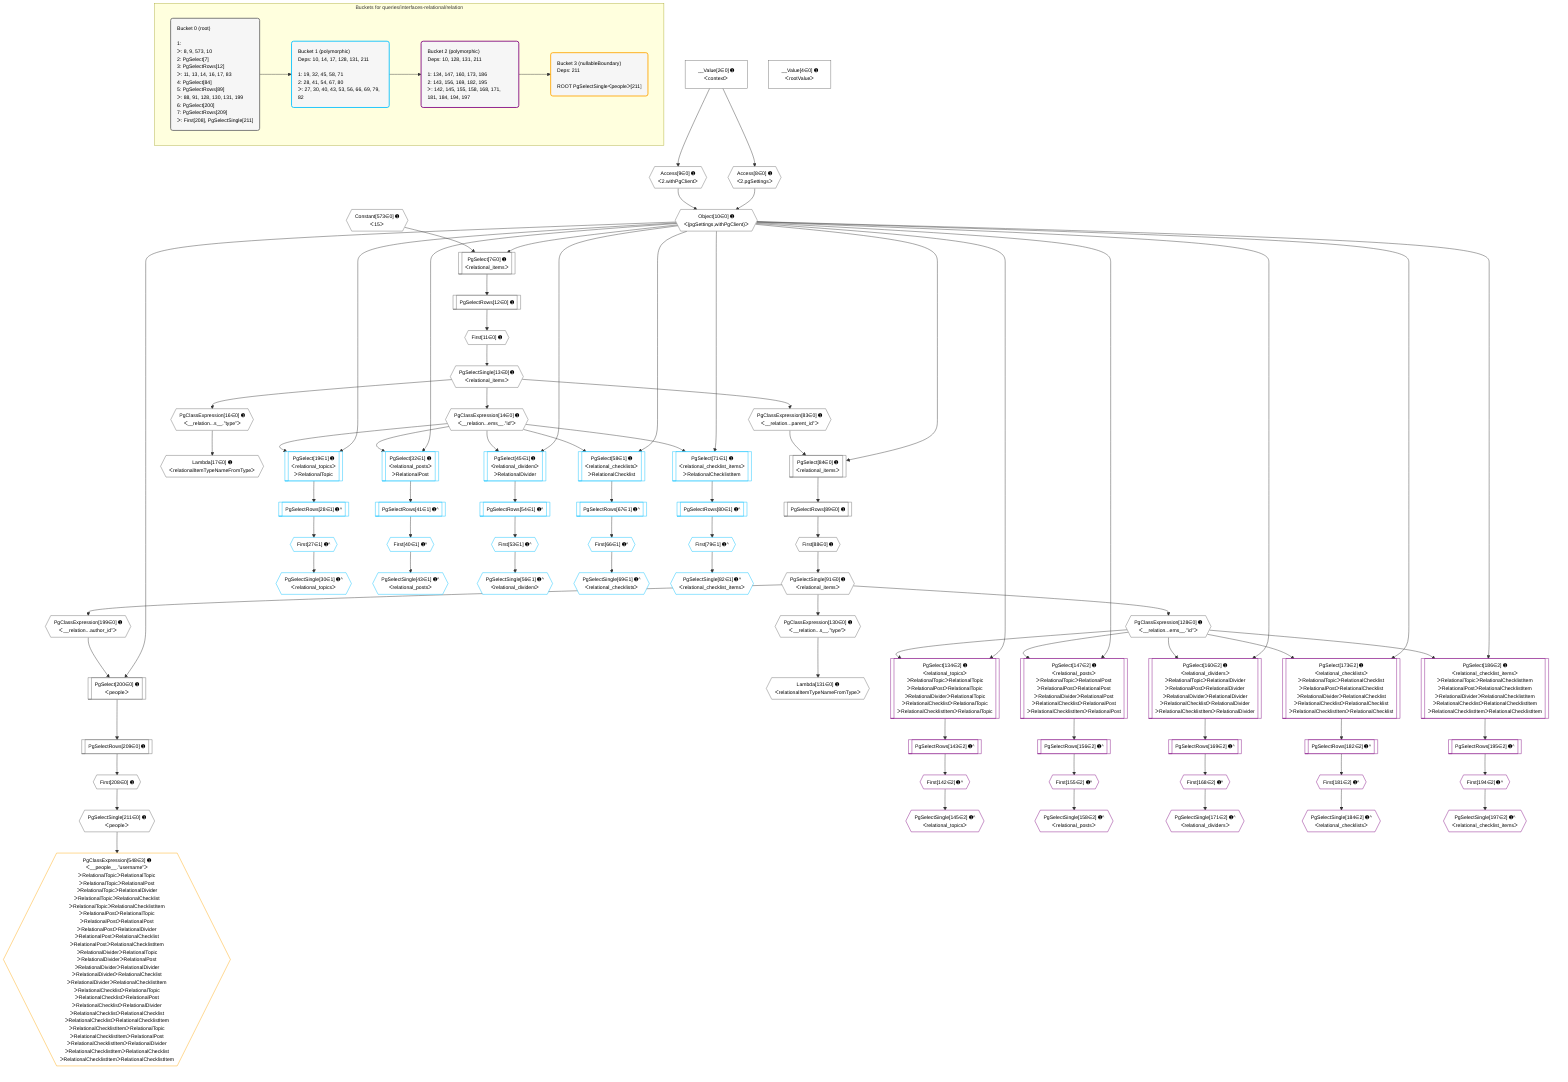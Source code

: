 %%{init: {'themeVariables': { 'fontSize': '12px'}}}%%
graph TD
    classDef path fill:#eee,stroke:#000,color:#000
    classDef plan fill:#fff,stroke-width:1px,color:#000
    classDef itemplan fill:#fff,stroke-width:2px,color:#000
    classDef unbatchedplan fill:#dff,stroke-width:1px,color:#000
    classDef sideeffectplan fill:#fcc,stroke-width:2px,color:#000
    classDef bucket fill:#f6f6f6,color:#000,stroke-width:2px,text-align:left

    subgraph "Buckets for queries/interfaces-relational/relation"
    Bucket0("Bucket 0 (root)<br /><br />1: <br />ᐳ: 8, 9, 573, 10<br />2: PgSelect[7]<br />3: PgSelectRows[12]<br />ᐳ: 11, 13, 14, 16, 17, 83<br />4: PgSelect[84]<br />5: PgSelectRows[89]<br />ᐳ: 88, 91, 128, 130, 131, 199<br />6: PgSelect[200]<br />7: PgSelectRows[209]<br />ᐳ: First[208], PgSelectSingle[211]"):::bucket
    Bucket1("Bucket 1 (polymorphic)<br />Deps: 10, 14, 17, 128, 131, 211<br /><br />1: 19, 32, 45, 58, 71<br />2: 28, 41, 54, 67, 80<br />ᐳ: 27, 30, 40, 43, 53, 56, 66, 69, 79, 82"):::bucket
    Bucket2("Bucket 2 (polymorphic)<br />Deps: 10, 128, 131, 211<br /><br />1: 134, 147, 160, 173, 186<br />2: 143, 156, 169, 182, 195<br />ᐳ: 142, 145, 155, 158, 168, 171, 181, 184, 194, 197"):::bucket
    Bucket3("Bucket 3 (nullableBoundary)<br />Deps: 211<br /><br />ROOT PgSelectSingleᐸpeopleᐳ[211]"):::bucket
    end
    Bucket0 --> Bucket1
    Bucket1 --> Bucket2
    Bucket2 --> Bucket3

    %% plan dependencies
    PgSelect7[["PgSelect[7∈0] ➊<br />ᐸrelational_itemsᐳ"]]:::plan
    Object10{{"Object[10∈0] ➊<br />ᐸ{pgSettings,withPgClient}ᐳ"}}:::plan
    Constant573{{"Constant[573∈0] ➊<br />ᐸ15ᐳ"}}:::plan
    Object10 & Constant573 --> PgSelect7
    Access8{{"Access[8∈0] ➊<br />ᐸ2.pgSettingsᐳ"}}:::plan
    Access9{{"Access[9∈0] ➊<br />ᐸ2.withPgClientᐳ"}}:::plan
    Access8 & Access9 --> Object10
    PgSelect84[["PgSelect[84∈0] ➊<br />ᐸrelational_itemsᐳ"]]:::plan
    PgClassExpression83{{"PgClassExpression[83∈0] ➊<br />ᐸ__relation...parent_id”ᐳ"}}:::plan
    Object10 & PgClassExpression83 --> PgSelect84
    PgSelect200[["PgSelect[200∈0] ➊<br />ᐸpeopleᐳ"]]:::plan
    PgClassExpression199{{"PgClassExpression[199∈0] ➊<br />ᐸ__relation...author_id”ᐳ"}}:::plan
    Object10 & PgClassExpression199 --> PgSelect200
    __Value2["__Value[2∈0] ➊<br />ᐸcontextᐳ"]:::plan
    __Value2 --> Access8
    __Value2 --> Access9
    First11{{"First[11∈0] ➊"}}:::plan
    PgSelectRows12[["PgSelectRows[12∈0] ➊"]]:::plan
    PgSelectRows12 --> First11
    PgSelect7 --> PgSelectRows12
    PgSelectSingle13{{"PgSelectSingle[13∈0] ➊<br />ᐸrelational_itemsᐳ"}}:::plan
    First11 --> PgSelectSingle13
    PgClassExpression14{{"PgClassExpression[14∈0] ➊<br />ᐸ__relation...ems__.”id”ᐳ"}}:::plan
    PgSelectSingle13 --> PgClassExpression14
    PgClassExpression16{{"PgClassExpression[16∈0] ➊<br />ᐸ__relation...s__.”type”ᐳ"}}:::plan
    PgSelectSingle13 --> PgClassExpression16
    Lambda17{{"Lambda[17∈0] ➊<br />ᐸrelationalItemTypeNameFromTypeᐳ"}}:::plan
    PgClassExpression16 --> Lambda17
    PgSelectSingle13 --> PgClassExpression83
    First88{{"First[88∈0] ➊"}}:::plan
    PgSelectRows89[["PgSelectRows[89∈0] ➊"]]:::plan
    PgSelectRows89 --> First88
    PgSelect84 --> PgSelectRows89
    PgSelectSingle91{{"PgSelectSingle[91∈0] ➊<br />ᐸrelational_itemsᐳ"}}:::plan
    First88 --> PgSelectSingle91
    PgClassExpression128{{"PgClassExpression[128∈0] ➊<br />ᐸ__relation...ems__.”id”ᐳ"}}:::plan
    PgSelectSingle91 --> PgClassExpression128
    PgClassExpression130{{"PgClassExpression[130∈0] ➊<br />ᐸ__relation...s__.”type”ᐳ"}}:::plan
    PgSelectSingle91 --> PgClassExpression130
    Lambda131{{"Lambda[131∈0] ➊<br />ᐸrelationalItemTypeNameFromTypeᐳ"}}:::plan
    PgClassExpression130 --> Lambda131
    PgSelectSingle91 --> PgClassExpression199
    First208{{"First[208∈0] ➊"}}:::plan
    PgSelectRows209[["PgSelectRows[209∈0] ➊"]]:::plan
    PgSelectRows209 --> First208
    PgSelect200 --> PgSelectRows209
    PgSelectSingle211{{"PgSelectSingle[211∈0] ➊<br />ᐸpeopleᐳ"}}:::plan
    First208 --> PgSelectSingle211
    __Value4["__Value[4∈0] ➊<br />ᐸrootValueᐳ"]:::plan
    PgSelect19[["PgSelect[19∈1] ➊<br />ᐸrelational_topicsᐳ<br />ᐳRelationalTopic"]]:::plan
    Object10 & PgClassExpression14 --> PgSelect19
    PgSelect32[["PgSelect[32∈1] ➊<br />ᐸrelational_postsᐳ<br />ᐳRelationalPost"]]:::plan
    Object10 & PgClassExpression14 --> PgSelect32
    PgSelect45[["PgSelect[45∈1] ➊<br />ᐸrelational_dividersᐳ<br />ᐳRelationalDivider"]]:::plan
    Object10 & PgClassExpression14 --> PgSelect45
    PgSelect58[["PgSelect[58∈1] ➊<br />ᐸrelational_checklistsᐳ<br />ᐳRelationalChecklist"]]:::plan
    Object10 & PgClassExpression14 --> PgSelect58
    PgSelect71[["PgSelect[71∈1] ➊<br />ᐸrelational_checklist_itemsᐳ<br />ᐳRelationalChecklistItem"]]:::plan
    Object10 & PgClassExpression14 --> PgSelect71
    First27{{"First[27∈1] ➊^"}}:::plan
    PgSelectRows28[["PgSelectRows[28∈1] ➊^"]]:::plan
    PgSelectRows28 --> First27
    PgSelect19 --> PgSelectRows28
    PgSelectSingle30{{"PgSelectSingle[30∈1] ➊^<br />ᐸrelational_topicsᐳ"}}:::plan
    First27 --> PgSelectSingle30
    First40{{"First[40∈1] ➊^"}}:::plan
    PgSelectRows41[["PgSelectRows[41∈1] ➊^"]]:::plan
    PgSelectRows41 --> First40
    PgSelect32 --> PgSelectRows41
    PgSelectSingle43{{"PgSelectSingle[43∈1] ➊^<br />ᐸrelational_postsᐳ"}}:::plan
    First40 --> PgSelectSingle43
    First53{{"First[53∈1] ➊^"}}:::plan
    PgSelectRows54[["PgSelectRows[54∈1] ➊^"]]:::plan
    PgSelectRows54 --> First53
    PgSelect45 --> PgSelectRows54
    PgSelectSingle56{{"PgSelectSingle[56∈1] ➊^<br />ᐸrelational_dividersᐳ"}}:::plan
    First53 --> PgSelectSingle56
    First66{{"First[66∈1] ➊^"}}:::plan
    PgSelectRows67[["PgSelectRows[67∈1] ➊^"]]:::plan
    PgSelectRows67 --> First66
    PgSelect58 --> PgSelectRows67
    PgSelectSingle69{{"PgSelectSingle[69∈1] ➊^<br />ᐸrelational_checklistsᐳ"}}:::plan
    First66 --> PgSelectSingle69
    First79{{"First[79∈1] ➊^"}}:::plan
    PgSelectRows80[["PgSelectRows[80∈1] ➊^"]]:::plan
    PgSelectRows80 --> First79
    PgSelect71 --> PgSelectRows80
    PgSelectSingle82{{"PgSelectSingle[82∈1] ➊^<br />ᐸrelational_checklist_itemsᐳ"}}:::plan
    First79 --> PgSelectSingle82
    PgSelect134[["PgSelect[134∈2] ➊<br />ᐸrelational_topicsᐳ<br />ᐳRelationalTopicᐳRelationalTopic<br />ᐳRelationalPostᐳRelationalTopic<br />ᐳRelationalDividerᐳRelationalTopic<br />ᐳRelationalChecklistᐳRelationalTopic<br />ᐳRelationalChecklistItemᐳRelationalTopic"]]:::plan
    Object10 & PgClassExpression128 --> PgSelect134
    PgSelect147[["PgSelect[147∈2] ➊<br />ᐸrelational_postsᐳ<br />ᐳRelationalTopicᐳRelationalPost<br />ᐳRelationalPostᐳRelationalPost<br />ᐳRelationalDividerᐳRelationalPost<br />ᐳRelationalChecklistᐳRelationalPost<br />ᐳRelationalChecklistItemᐳRelationalPost"]]:::plan
    Object10 & PgClassExpression128 --> PgSelect147
    PgSelect160[["PgSelect[160∈2] ➊<br />ᐸrelational_dividersᐳ<br />ᐳRelationalTopicᐳRelationalDivider<br />ᐳRelationalPostᐳRelationalDivider<br />ᐳRelationalDividerᐳRelationalDivider<br />ᐳRelationalChecklistᐳRelationalDivider<br />ᐳRelationalChecklistItemᐳRelationalDivider"]]:::plan
    Object10 & PgClassExpression128 --> PgSelect160
    PgSelect173[["PgSelect[173∈2] ➊<br />ᐸrelational_checklistsᐳ<br />ᐳRelationalTopicᐳRelationalChecklist<br />ᐳRelationalPostᐳRelationalChecklist<br />ᐳRelationalDividerᐳRelationalChecklist<br />ᐳRelationalChecklistᐳRelationalChecklist<br />ᐳRelationalChecklistItemᐳRelationalChecklist"]]:::plan
    Object10 & PgClassExpression128 --> PgSelect173
    PgSelect186[["PgSelect[186∈2] ➊<br />ᐸrelational_checklist_itemsᐳ<br />ᐳRelationalTopicᐳRelationalChecklistItem<br />ᐳRelationalPostᐳRelationalChecklistItem<br />ᐳRelationalDividerᐳRelationalChecklistItem<br />ᐳRelationalChecklistᐳRelationalChecklistItem<br />ᐳRelationalChecklistItemᐳRelationalChecklistItem"]]:::plan
    Object10 & PgClassExpression128 --> PgSelect186
    First142{{"First[142∈2] ➊^"}}:::plan
    PgSelectRows143[["PgSelectRows[143∈2] ➊^"]]:::plan
    PgSelectRows143 --> First142
    PgSelect134 --> PgSelectRows143
    PgSelectSingle145{{"PgSelectSingle[145∈2] ➊^<br />ᐸrelational_topicsᐳ"}}:::plan
    First142 --> PgSelectSingle145
    First155{{"First[155∈2] ➊^"}}:::plan
    PgSelectRows156[["PgSelectRows[156∈2] ➊^"]]:::plan
    PgSelectRows156 --> First155
    PgSelect147 --> PgSelectRows156
    PgSelectSingle158{{"PgSelectSingle[158∈2] ➊^<br />ᐸrelational_postsᐳ"}}:::plan
    First155 --> PgSelectSingle158
    First168{{"First[168∈2] ➊^"}}:::plan
    PgSelectRows169[["PgSelectRows[169∈2] ➊^"]]:::plan
    PgSelectRows169 --> First168
    PgSelect160 --> PgSelectRows169
    PgSelectSingle171{{"PgSelectSingle[171∈2] ➊^<br />ᐸrelational_dividersᐳ"}}:::plan
    First168 --> PgSelectSingle171
    First181{{"First[181∈2] ➊^"}}:::plan
    PgSelectRows182[["PgSelectRows[182∈2] ➊^"]]:::plan
    PgSelectRows182 --> First181
    PgSelect173 --> PgSelectRows182
    PgSelectSingle184{{"PgSelectSingle[184∈2] ➊^<br />ᐸrelational_checklistsᐳ"}}:::plan
    First181 --> PgSelectSingle184
    First194{{"First[194∈2] ➊^"}}:::plan
    PgSelectRows195[["PgSelectRows[195∈2] ➊^"]]:::plan
    PgSelectRows195 --> First194
    PgSelect186 --> PgSelectRows195
    PgSelectSingle197{{"PgSelectSingle[197∈2] ➊^<br />ᐸrelational_checklist_itemsᐳ"}}:::plan
    First194 --> PgSelectSingle197
    PgClassExpression548{{"PgClassExpression[548∈3] ➊<br />ᐸ__people__.”username”ᐳ<br />ᐳRelationalTopicᐳRelationalTopic<br />ᐳRelationalTopicᐳRelationalPost<br />ᐳRelationalTopicᐳRelationalDivider<br />ᐳRelationalTopicᐳRelationalChecklist<br />ᐳRelationalTopicᐳRelationalChecklistItem<br />ᐳRelationalPostᐳRelationalTopic<br />ᐳRelationalPostᐳRelationalPost<br />ᐳRelationalPostᐳRelationalDivider<br />ᐳRelationalPostᐳRelationalChecklist<br />ᐳRelationalPostᐳRelationalChecklistItem<br />ᐳRelationalDividerᐳRelationalTopic<br />ᐳRelationalDividerᐳRelationalPost<br />ᐳRelationalDividerᐳRelationalDivider<br />ᐳRelationalDividerᐳRelationalChecklist<br />ᐳRelationalDividerᐳRelationalChecklistItem<br />ᐳRelationalChecklistᐳRelationalTopic<br />ᐳRelationalChecklistᐳRelationalPost<br />ᐳRelationalChecklistᐳRelationalDivider<br />ᐳRelationalChecklistᐳRelationalChecklist<br />ᐳRelationalChecklistᐳRelationalChecklistItem<br />ᐳRelationalChecklistItemᐳRelationalTopic<br />ᐳRelationalChecklistItemᐳRelationalPost<br />ᐳRelationalChecklistItemᐳRelationalDivider<br />ᐳRelationalChecklistItemᐳRelationalChecklist<br />ᐳRelationalChecklistItemᐳRelationalChecklistItem"}}:::plan
    PgSelectSingle211 --> PgClassExpression548

    %% define steps
    classDef bucket0 stroke:#696969
    class Bucket0,__Value2,__Value4,PgSelect7,Access8,Access9,Object10,First11,PgSelectRows12,PgSelectSingle13,PgClassExpression14,PgClassExpression16,Lambda17,PgClassExpression83,PgSelect84,First88,PgSelectRows89,PgSelectSingle91,PgClassExpression128,PgClassExpression130,Lambda131,PgClassExpression199,PgSelect200,First208,PgSelectRows209,PgSelectSingle211,Constant573 bucket0
    classDef bucket1 stroke:#00bfff
    class Bucket1,PgSelect19,First27,PgSelectRows28,PgSelectSingle30,PgSelect32,First40,PgSelectRows41,PgSelectSingle43,PgSelect45,First53,PgSelectRows54,PgSelectSingle56,PgSelect58,First66,PgSelectRows67,PgSelectSingle69,PgSelect71,First79,PgSelectRows80,PgSelectSingle82 bucket1
    classDef bucket2 stroke:#7f007f
    class Bucket2,PgSelect134,First142,PgSelectRows143,PgSelectSingle145,PgSelect147,First155,PgSelectRows156,PgSelectSingle158,PgSelect160,First168,PgSelectRows169,PgSelectSingle171,PgSelect173,First181,PgSelectRows182,PgSelectSingle184,PgSelect186,First194,PgSelectRows195,PgSelectSingle197 bucket2
    classDef bucket3 stroke:#ffa500
    class Bucket3,PgClassExpression548 bucket3